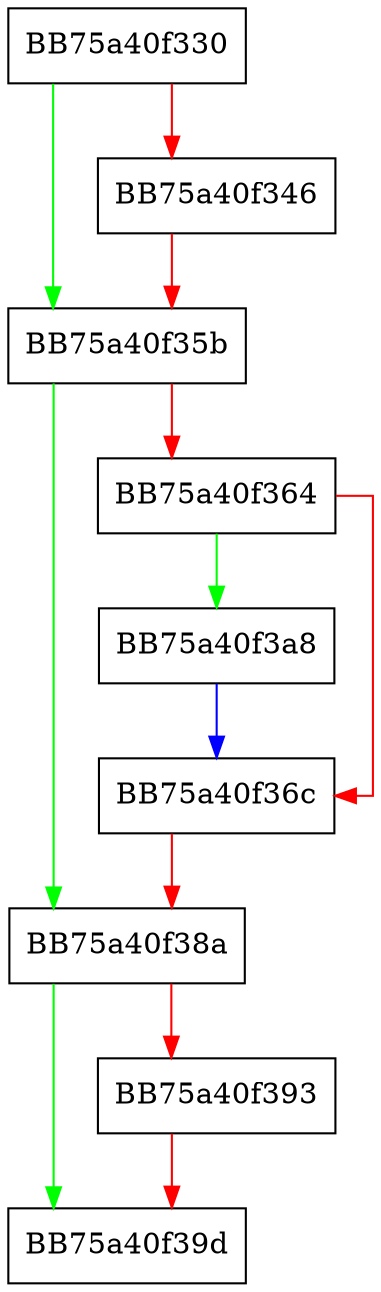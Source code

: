 digraph cleanup {
  node [shape="box"];
  graph [splines=ortho];
  BB75a40f330 -> BB75a40f35b [color="green"];
  BB75a40f330 -> BB75a40f346 [color="red"];
  BB75a40f346 -> BB75a40f35b [color="red"];
  BB75a40f35b -> BB75a40f38a [color="green"];
  BB75a40f35b -> BB75a40f364 [color="red"];
  BB75a40f364 -> BB75a40f3a8 [color="green"];
  BB75a40f364 -> BB75a40f36c [color="red"];
  BB75a40f36c -> BB75a40f38a [color="red"];
  BB75a40f38a -> BB75a40f39d [color="green"];
  BB75a40f38a -> BB75a40f393 [color="red"];
  BB75a40f393 -> BB75a40f39d [color="red"];
  BB75a40f3a8 -> BB75a40f36c [color="blue"];
}